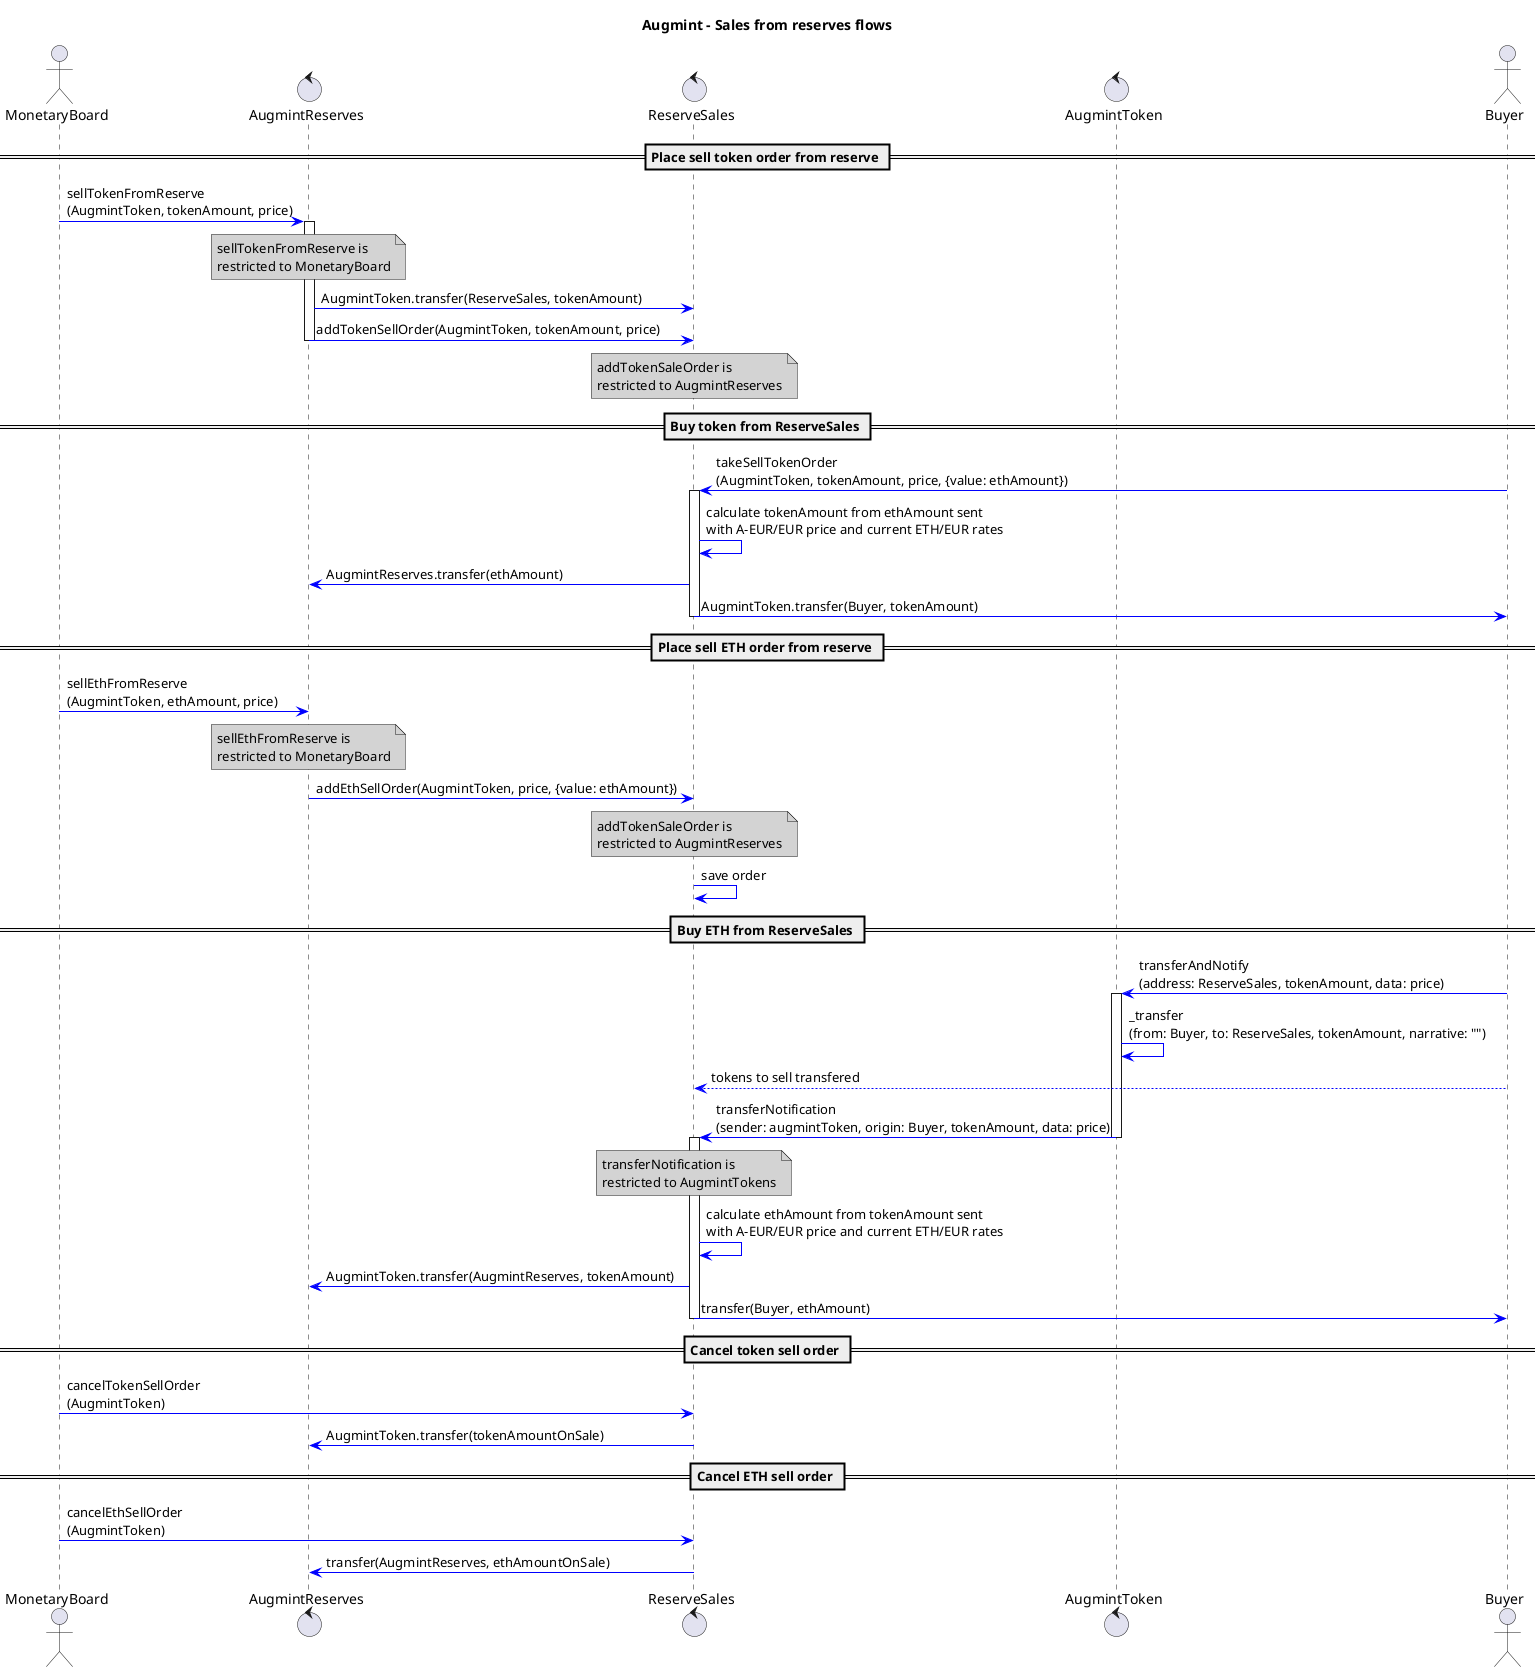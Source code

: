 @startuml
title **Augmint** - Sales from reserves flows
skinparam ArrowColor #blue
skinparam noteBackgroundColor #lightgrey

actor MonetaryBoard
control AugmintReserves
control ReserveSales
control AugmintToken
actor Buyer

== Place sell token order from reserve ==
MonetaryBoard -> AugmintReserves : sellTokenFromReserve\n(AugmintToken, tokenAmount, price)
note over AugmintReserves
    sellTokenFromReserve is
    restricted to MonetaryBoard
end note

activate AugmintReserves
    AugmintReserves -> ReserveSales : AugmintToken.transfer(ReserveSales, tokenAmount)
    AugmintReserves -> ReserveSales : addTokenSellOrder(AugmintToken, tokenAmount, price)
deactivate AugmintReserves

note over ReserveSales
    addTokenSaleOrder is
    restricted to AugmintReserves
end note

== Buy token from ReserveSales ==
Buyer -> ReserveSales : takeSellTokenOrder\n(AugmintToken, tokenAmount, price, {value: ethAmount})
activate ReserveSales
    ReserveSales -> ReserveSales : calculate tokenAmount from ethAmount sent\nwith A-EUR/EUR price and current ETH/EUR rates
    ReserveSales -> AugmintReserves : AugmintReserves.transfer(ethAmount)
    ReserveSales -> Buyer : AugmintToken.transfer(Buyer, tokenAmount)
deactivate ReserveSales

== Place sell ETH order from reserve ==
MonetaryBoard -> AugmintReserves : sellEthFromReserve\n(AugmintToken, ethAmount, price)
note over AugmintReserves
    sellEthFromReserve is
    restricted to MonetaryBoard
end note

AugmintReserves -> ReserveSales : addEthSellOrder(AugmintToken, price, {value: ethAmount})

note over ReserveSales
    addTokenSaleOrder is
    restricted to AugmintReserves
end note
ReserveSales -> ReserveSales : save order

== Buy ETH from ReserveSales ==
Buyer -> AugmintToken : transferAndNotify\n(address: ReserveSales, tokenAmount, data: price)

activate AugmintToken
    AugmintToken -> AugmintToken : _transfer\n(from: Buyer, to: ReserveSales, tokenAmount, narrative: "")
    Buyer --> ReserveSales : tokens to sell transfered
    AugmintToken -> ReserveSales : transferNotification\n(sender: augmintToken, origin: Buyer, tokenAmount, data: price)
deactivate AugmintToken

note over ReserveSales
    transferNotification is
    restricted to AugmintTokens
end note
activate ReserveSales
    ReserveSales -> ReserveSales : calculate ethAmount from tokenAmount sent\nwith A-EUR/EUR price and current ETH/EUR rates
    ReserveSales -> AugmintReserves : AugmintToken.transfer(AugmintReserves, tokenAmount)
    ReserveSales -> Buyer : transfer(Buyer, ethAmount)
deactivate ReserveSales

== Cancel token sell order ==
MonetaryBoard -> ReserveSales : cancelTokenSellOrder\n(AugmintToken)
ReserveSales -> AugmintReserves : AugmintToken.transfer(tokenAmountOnSale)

== Cancel ETH sell order ==
MonetaryBoard -> ReserveSales : cancelEthSellOrder\n(AugmintToken)
ReserveSales -> AugmintReserves : transfer(AugmintReserves, ethAmountOnSale)

@enduml
